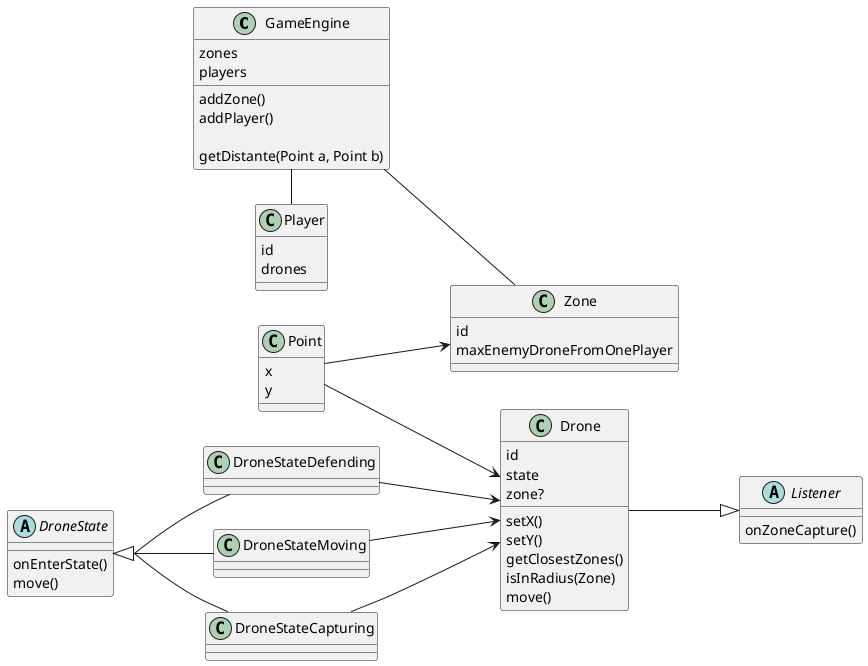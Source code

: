 @startuml
'https://plantuml.com/class-diagram
left to right direction
skinparam groupInheritance 3


class GameEngine {
    zones
    players

    addZone()
    addPlayer()

    getDistante(Point a, Point b)
}

class Player {
    id
    drones
}

class Point {
    x
    y
}

class Zone {
    id
    maxEnemyDroneFromOnePlayer

    'canBeSaved()
    'needHelp()
    'allrightIllHandleThingsMySelf()
}

class Drone {
    id
    state
    zone?

    setX()
    setY()
    getClosestZones()
    isInRadius(Zone)
    move()
}

abstract class DroneState {
    onEnterState()
    move()
}

class DroneStateMoving
class DroneStateCapturing
class DroneStateDefending

abstract class Listener {
    onZoneCapture()
}

'relations
GameEngine -down- Zone
GameEngine - Player

Drone <-up- DroneStateCapturing
Drone <-up- DroneStateMoving
Drone <-up- DroneStateDefending
Drone -down-|> Listener
Drone <-up- Point

DroneState <|-down- DroneStateCapturing
DroneState <|-down- DroneStateMoving
DroneState <|-down- DroneStateDefending

Zone <-up- Point




@enduml